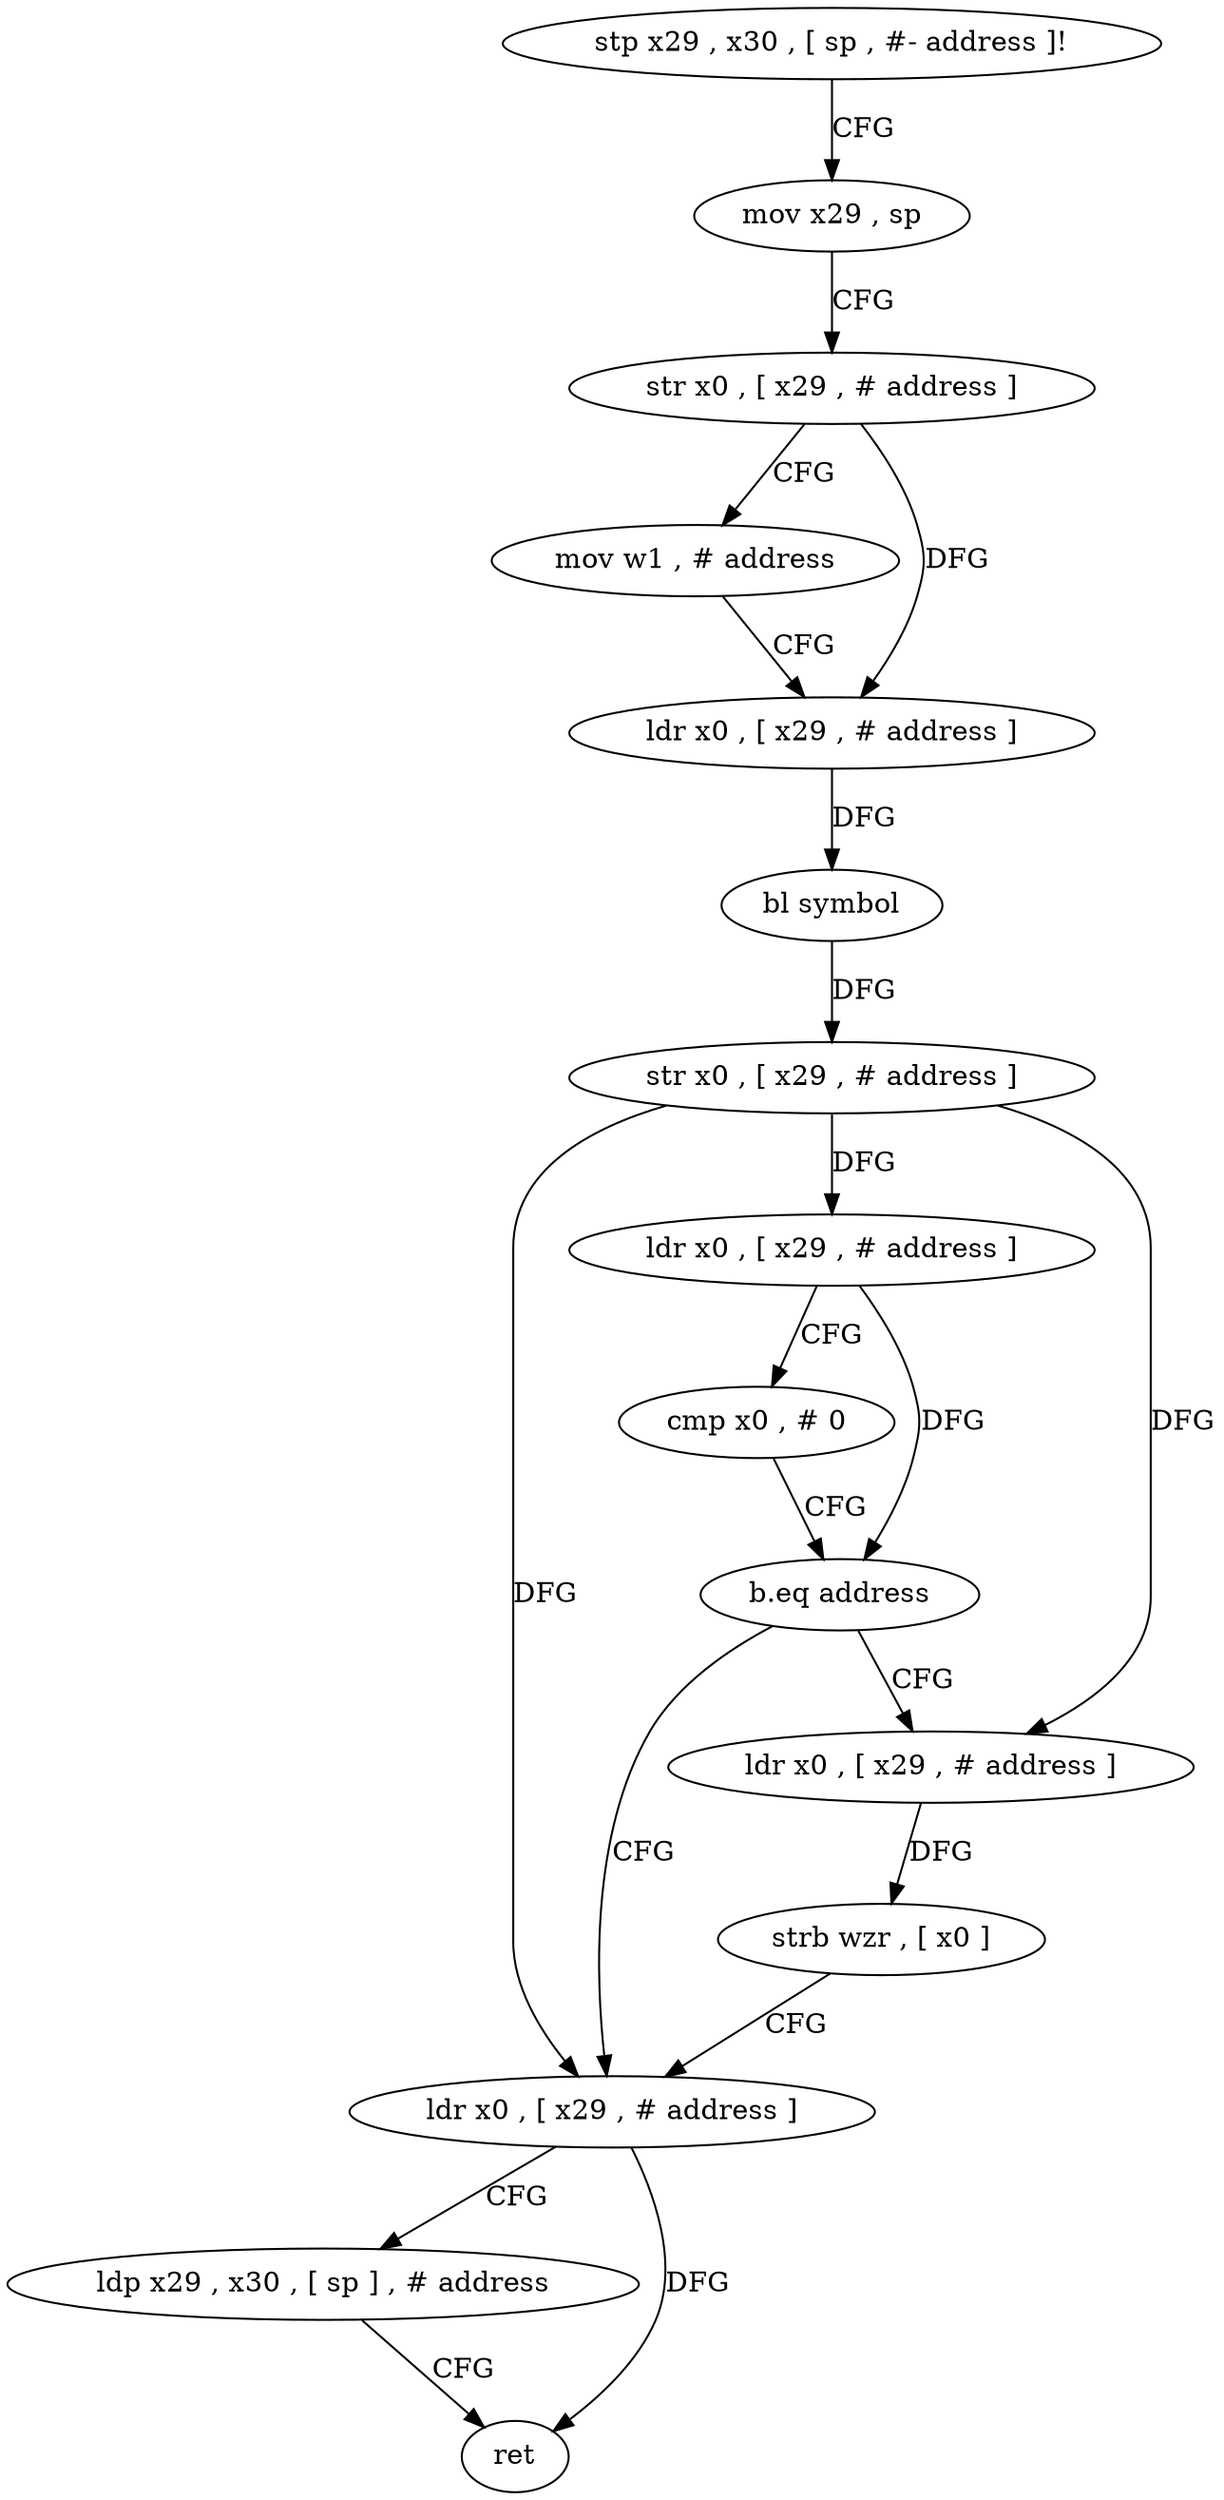 digraph "func" {
"4336488" [label = "stp x29 , x30 , [ sp , #- address ]!" ]
"4336492" [label = "mov x29 , sp" ]
"4336496" [label = "str x0 , [ x29 , # address ]" ]
"4336500" [label = "mov w1 , # address" ]
"4336504" [label = "ldr x0 , [ x29 , # address ]" ]
"4336508" [label = "bl symbol" ]
"4336512" [label = "str x0 , [ x29 , # address ]" ]
"4336516" [label = "ldr x0 , [ x29 , # address ]" ]
"4336520" [label = "cmp x0 , # 0" ]
"4336524" [label = "b.eq address" ]
"4336536" [label = "ldr x0 , [ x29 , # address ]" ]
"4336528" [label = "ldr x0 , [ x29 , # address ]" ]
"4336540" [label = "ldp x29 , x30 , [ sp ] , # address" ]
"4336544" [label = "ret" ]
"4336532" [label = "strb wzr , [ x0 ]" ]
"4336488" -> "4336492" [ label = "CFG" ]
"4336492" -> "4336496" [ label = "CFG" ]
"4336496" -> "4336500" [ label = "CFG" ]
"4336496" -> "4336504" [ label = "DFG" ]
"4336500" -> "4336504" [ label = "CFG" ]
"4336504" -> "4336508" [ label = "DFG" ]
"4336508" -> "4336512" [ label = "DFG" ]
"4336512" -> "4336516" [ label = "DFG" ]
"4336512" -> "4336536" [ label = "DFG" ]
"4336512" -> "4336528" [ label = "DFG" ]
"4336516" -> "4336520" [ label = "CFG" ]
"4336516" -> "4336524" [ label = "DFG" ]
"4336520" -> "4336524" [ label = "CFG" ]
"4336524" -> "4336536" [ label = "CFG" ]
"4336524" -> "4336528" [ label = "CFG" ]
"4336536" -> "4336540" [ label = "CFG" ]
"4336536" -> "4336544" [ label = "DFG" ]
"4336528" -> "4336532" [ label = "DFG" ]
"4336540" -> "4336544" [ label = "CFG" ]
"4336532" -> "4336536" [ label = "CFG" ]
}
